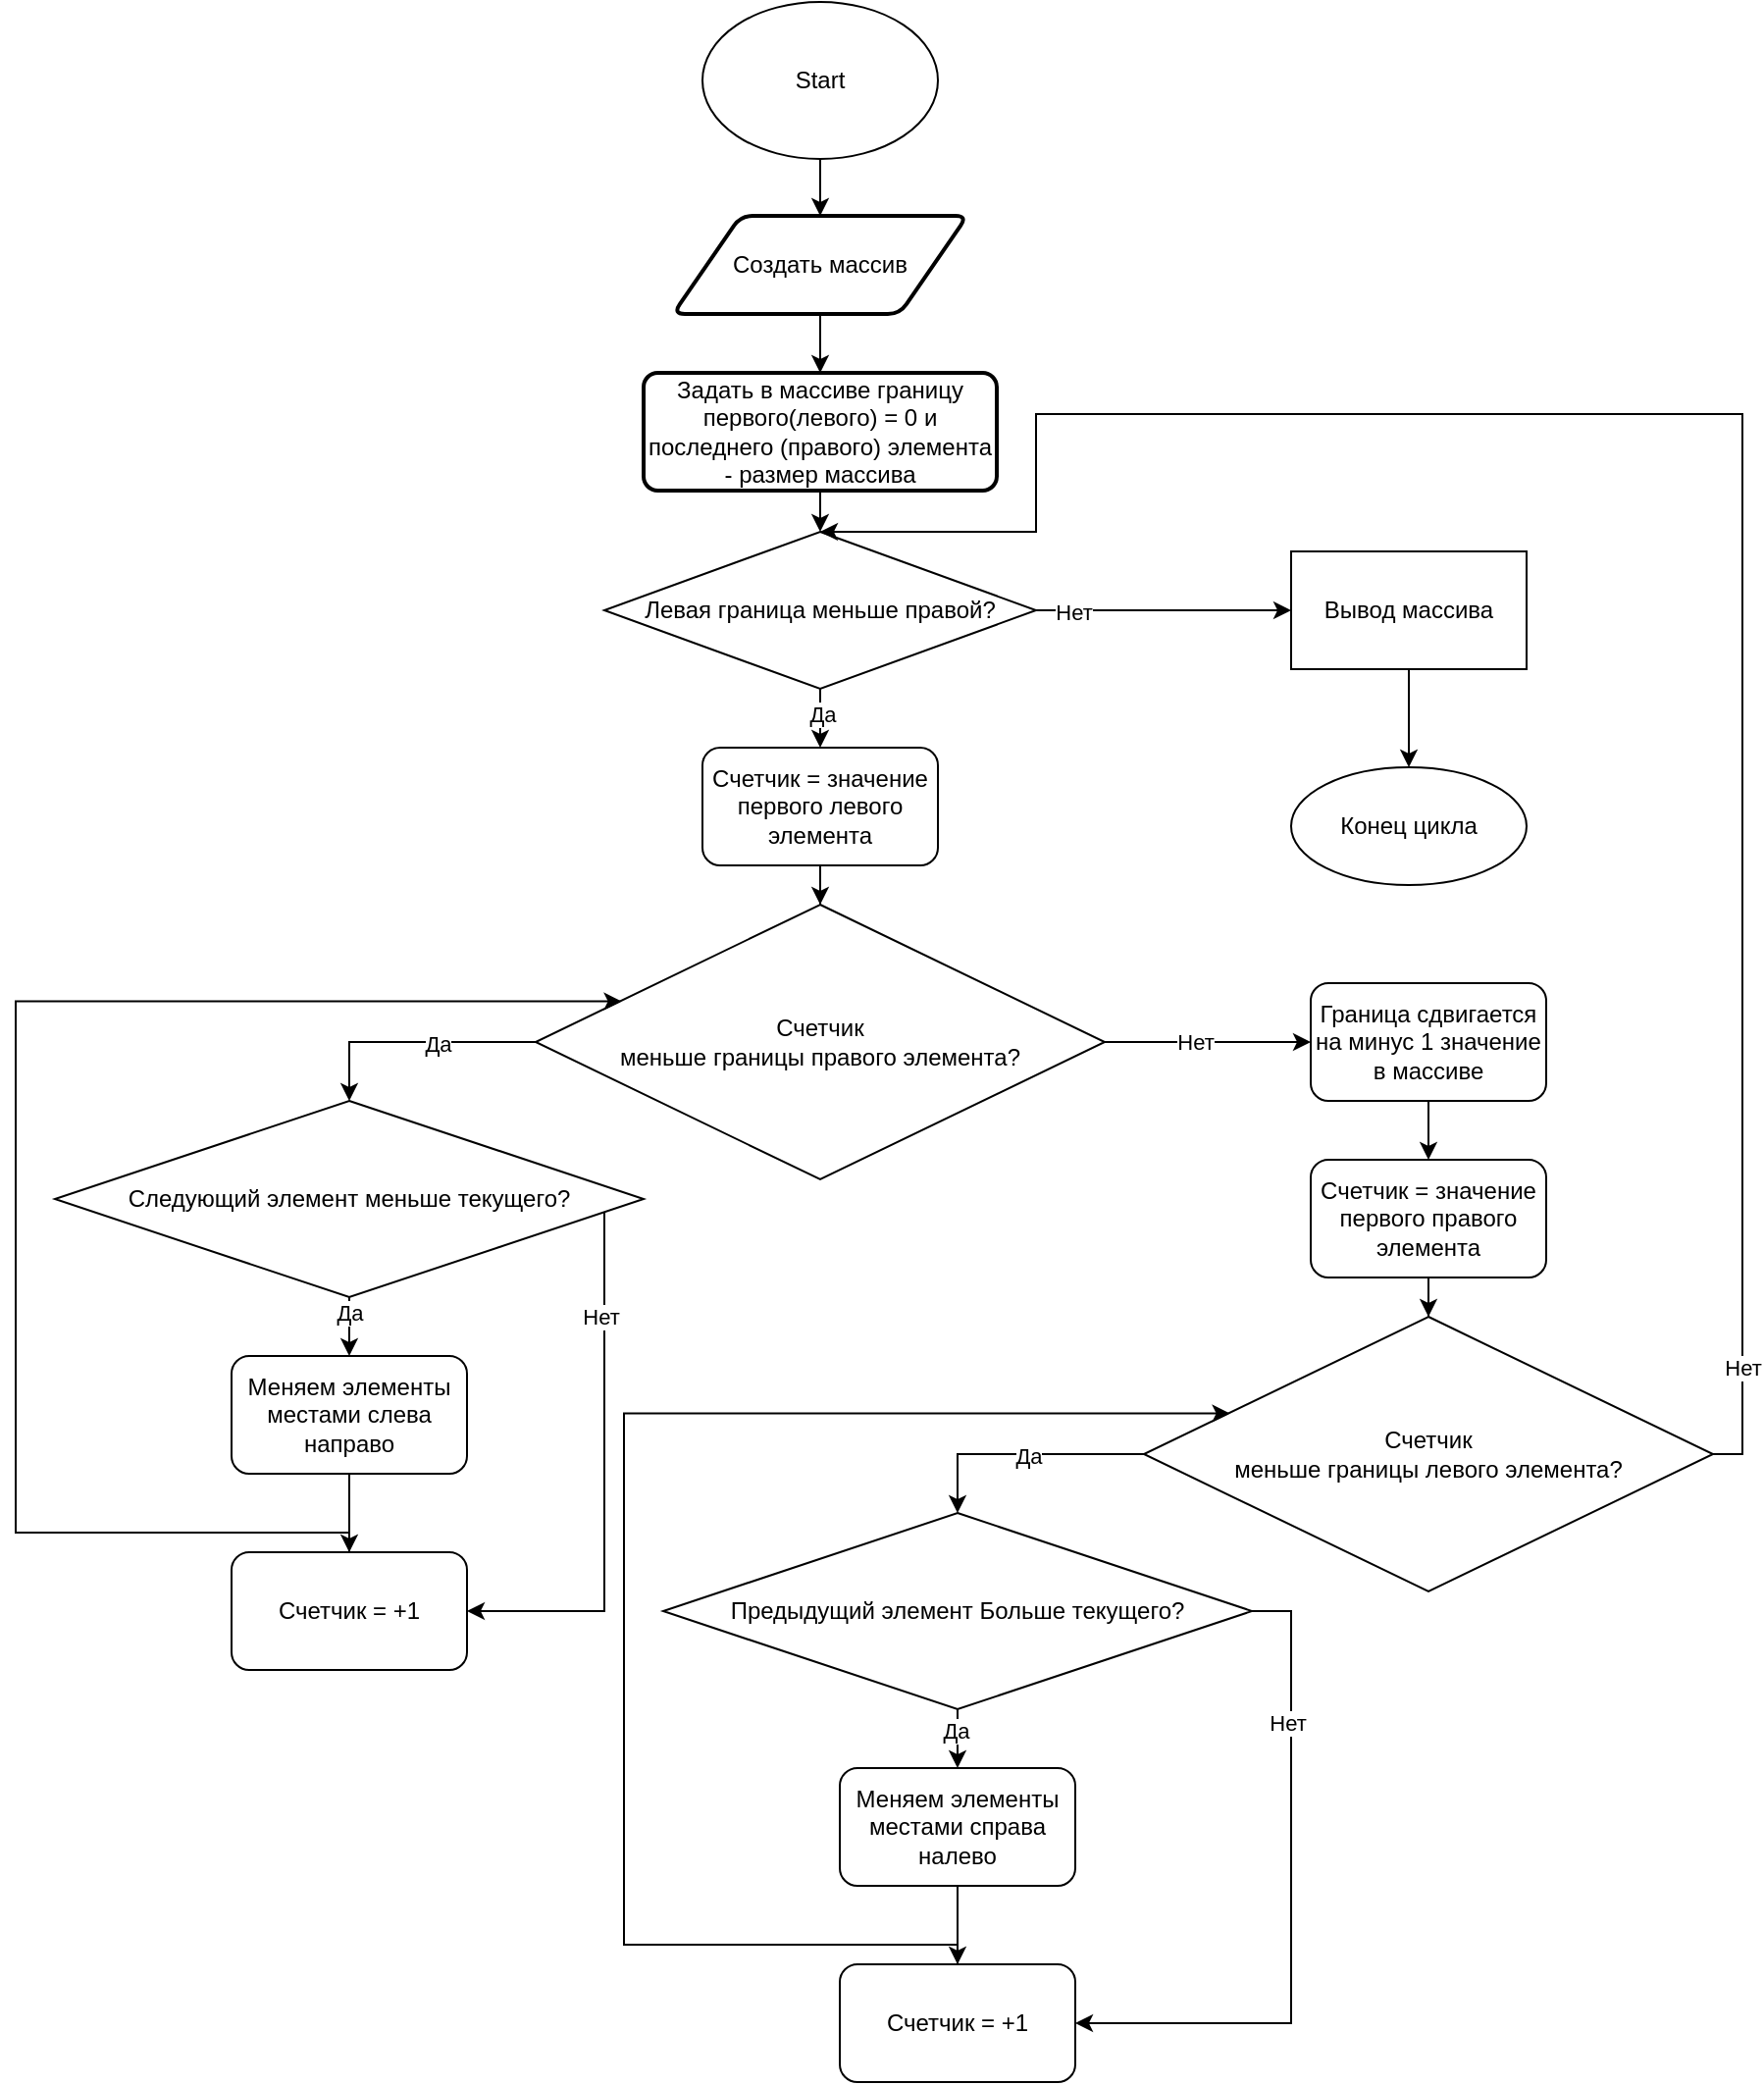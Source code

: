 <mxfile version="20.5.1" type="device"><diagram id="M_04g9YJEH3s7fBLm-4U" name="Страница 1"><mxGraphModel dx="1903" dy="2789" grid="1" gridSize="10" guides="1" tooltips="1" connect="1" arrows="1" fold="1" page="1" pageScale="1" pageWidth="827" pageHeight="1169" math="0" shadow="0"><root><mxCell id="0"/><mxCell id="1" parent="0"/><mxCell id="hHwKTycrSnWxtT9z03hj-7" value="" style="edgeStyle=orthogonalEdgeStyle;rounded=0;orthogonalLoop=1;jettySize=auto;html=1;startArrow=none;" edge="1" parent="1" source="hHwKTycrSnWxtT9z03hj-3" target="hHwKTycrSnWxtT9z03hj-4"><mxGeometry relative="1" as="geometry"/></mxCell><mxCell id="hHwKTycrSnWxtT9z03hj-12" value="" style="edgeStyle=orthogonalEdgeStyle;rounded=0;orthogonalLoop=1;jettySize=auto;html=1;entryX=0.5;entryY=0;entryDx=0;entryDy=0;" edge="1" parent="1" source="hHwKTycrSnWxtT9z03hj-1" target="hHwKTycrSnWxtT9z03hj-3"><mxGeometry relative="1" as="geometry"><mxPoint x="390" y="-1009" as="targetPoint"/></mxGeometry></mxCell><mxCell id="hHwKTycrSnWxtT9z03hj-1" value="Start" style="ellipse;whiteSpace=wrap;html=1;" vertex="1" parent="1"><mxGeometry x="330" y="-1230" width="120" height="80" as="geometry"/></mxCell><mxCell id="hHwKTycrSnWxtT9z03hj-37" style="edgeStyle=orthogonalEdgeStyle;rounded=0;orthogonalLoop=1;jettySize=auto;html=1;" edge="1" parent="1" source="hHwKTycrSnWxtT9z03hj-4" target="hHwKTycrSnWxtT9z03hj-33"><mxGeometry relative="1" as="geometry"/></mxCell><mxCell id="hHwKTycrSnWxtT9z03hj-4" value="Задать в массиве границу первого(левого) = 0 и последнего (правого) элемента - размер массива" style="whiteSpace=wrap;html=1;strokeWidth=2;rounded=1;arcSize=12;" vertex="1" parent="1"><mxGeometry x="300" y="-1041" width="180" height="60" as="geometry"/></mxCell><mxCell id="hHwKTycrSnWxtT9z03hj-3" value="Создать массив" style="shape=parallelogram;html=1;strokeWidth=2;perimeter=parallelogramPerimeter;whiteSpace=wrap;rounded=1;arcSize=12;size=0.23;" vertex="1" parent="1"><mxGeometry x="315" y="-1121" width="150" height="50" as="geometry"/></mxCell><mxCell id="hHwKTycrSnWxtT9z03hj-24" value="" style="edgeStyle=orthogonalEdgeStyle;rounded=0;orthogonalLoop=1;jettySize=auto;html=1;" edge="1" parent="1" source="hHwKTycrSnWxtT9z03hj-13" target="hHwKTycrSnWxtT9z03hj-23"><mxGeometry relative="1" as="geometry"/></mxCell><mxCell id="hHwKTycrSnWxtT9z03hj-68" value="Нет" style="edgeLabel;html=1;align=center;verticalAlign=middle;resizable=0;points=[];" vertex="1" connectable="0" parent="hHwKTycrSnWxtT9z03hj-24"><mxGeometry x="0.248" y="-4" relative="1" as="geometry"><mxPoint x="-20" y="-4" as="offset"/></mxGeometry></mxCell><mxCell id="hHwKTycrSnWxtT9z03hj-47" style="edgeStyle=orthogonalEdgeStyle;rounded=0;orthogonalLoop=1;jettySize=auto;html=1;" edge="1" parent="1" source="hHwKTycrSnWxtT9z03hj-13" target="hHwKTycrSnWxtT9z03hj-44"><mxGeometry relative="1" as="geometry"><Array as="points"><mxPoint x="190" y="-700"/><mxPoint x="190" y="-700"/></Array></mxGeometry></mxCell><mxCell id="hHwKTycrSnWxtT9z03hj-67" value="Да" style="edgeLabel;html=1;align=center;verticalAlign=middle;resizable=0;points=[];" vertex="1" connectable="0" parent="hHwKTycrSnWxtT9z03hj-47"><mxGeometry x="-0.202" y="1" relative="1" as="geometry"><mxPoint as="offset"/></mxGeometry></mxCell><mxCell id="hHwKTycrSnWxtT9z03hj-13" value="Счетчик&lt;br&gt;меньше границы правого элемента?" style="rhombus;whiteSpace=wrap;html=1;" vertex="1" parent="1"><mxGeometry x="245" y="-770" width="290" height="140" as="geometry"/></mxCell><mxCell id="hHwKTycrSnWxtT9z03hj-30" value="" style="edgeStyle=orthogonalEdgeStyle;rounded=0;orthogonalLoop=1;jettySize=auto;html=1;" edge="1" parent="1" source="hHwKTycrSnWxtT9z03hj-21" target="hHwKTycrSnWxtT9z03hj-29"><mxGeometry relative="1" as="geometry"/></mxCell><mxCell id="hHwKTycrSnWxtT9z03hj-21" value="Меняем элементы местами слева направо" style="rounded=1;whiteSpace=wrap;html=1;" vertex="1" parent="1"><mxGeometry x="90" y="-540" width="120" height="60" as="geometry"/></mxCell><mxCell id="hHwKTycrSnWxtT9z03hj-41" value="" style="edgeStyle=orthogonalEdgeStyle;rounded=0;orthogonalLoop=1;jettySize=auto;html=1;" edge="1" parent="1" source="hHwKTycrSnWxtT9z03hj-23" target="hHwKTycrSnWxtT9z03hj-40"><mxGeometry relative="1" as="geometry"/></mxCell><mxCell id="hHwKTycrSnWxtT9z03hj-23" value="Граница сдвигается на минус 1 значение в массиве" style="rounded=1;whiteSpace=wrap;html=1;" vertex="1" parent="1"><mxGeometry x="640" y="-730" width="120" height="60" as="geometry"/></mxCell><mxCell id="hHwKTycrSnWxtT9z03hj-27" value="" style="edgeStyle=orthogonalEdgeStyle;rounded=0;orthogonalLoop=1;jettySize=auto;html=1;" edge="1" parent="1" source="hHwKTycrSnWxtT9z03hj-26" target="hHwKTycrSnWxtT9z03hj-13"><mxGeometry relative="1" as="geometry"/></mxCell><mxCell id="hHwKTycrSnWxtT9z03hj-26" value="Счетчик = значение первого левого элемента" style="rounded=1;whiteSpace=wrap;html=1;" vertex="1" parent="1"><mxGeometry x="330" y="-850" width="120" height="60" as="geometry"/></mxCell><mxCell id="hHwKTycrSnWxtT9z03hj-46" style="edgeStyle=orthogonalEdgeStyle;rounded=0;orthogonalLoop=1;jettySize=auto;html=1;entryX=0.151;entryY=0.352;entryDx=0;entryDy=0;entryPerimeter=0;" edge="1" parent="1" source="hHwKTycrSnWxtT9z03hj-29" target="hHwKTycrSnWxtT9z03hj-13"><mxGeometry relative="1" as="geometry"><Array as="points"><mxPoint x="-20" y="-450"/><mxPoint x="-20" y="-721"/></Array></mxGeometry></mxCell><mxCell id="hHwKTycrSnWxtT9z03hj-29" value="Счетчик = +1" style="whiteSpace=wrap;html=1;rounded=1;" vertex="1" parent="1"><mxGeometry x="90" y="-440" width="120" height="60" as="geometry"/></mxCell><mxCell id="hHwKTycrSnWxtT9z03hj-61" value="" style="edgeStyle=orthogonalEdgeStyle;rounded=0;orthogonalLoop=1;jettySize=auto;html=1;" edge="1" parent="1" source="hHwKTycrSnWxtT9z03hj-33" target="hHwKTycrSnWxtT9z03hj-60"><mxGeometry relative="1" as="geometry"/></mxCell><mxCell id="hHwKTycrSnWxtT9z03hj-66" value="Нет" style="edgeLabel;html=1;align=center;verticalAlign=middle;resizable=0;points=[];" vertex="1" connectable="0" parent="hHwKTycrSnWxtT9z03hj-61"><mxGeometry x="-0.733" y="-1" relative="1" as="geometry"><mxPoint x="1" as="offset"/></mxGeometry></mxCell><mxCell id="hHwKTycrSnWxtT9z03hj-64" value="" style="edgeStyle=orthogonalEdgeStyle;rounded=0;orthogonalLoop=1;jettySize=auto;html=1;" edge="1" parent="1" source="hHwKTycrSnWxtT9z03hj-33" target="hHwKTycrSnWxtT9z03hj-26"><mxGeometry relative="1" as="geometry"><Array as="points"><mxPoint x="390" y="-870"/><mxPoint x="390" y="-870"/></Array></mxGeometry></mxCell><mxCell id="hHwKTycrSnWxtT9z03hj-65" value="Да" style="edgeLabel;html=1;align=center;verticalAlign=middle;resizable=0;points=[];" vertex="1" connectable="0" parent="hHwKTycrSnWxtT9z03hj-64"><mxGeometry x="-0.159" y="1" relative="1" as="geometry"><mxPoint as="offset"/></mxGeometry></mxCell><mxCell id="hHwKTycrSnWxtT9z03hj-33" value="Левая граница меньше правой?" style="rhombus;whiteSpace=wrap;html=1;" vertex="1" parent="1"><mxGeometry x="280" y="-960" width="220" height="80" as="geometry"/></mxCell><mxCell id="hHwKTycrSnWxtT9z03hj-58" style="edgeStyle=orthogonalEdgeStyle;rounded=0;orthogonalLoop=1;jettySize=auto;html=1;" edge="1" parent="1" source="hHwKTycrSnWxtT9z03hj-40" target="hHwKTycrSnWxtT9z03hj-50"><mxGeometry relative="1" as="geometry"/></mxCell><mxCell id="hHwKTycrSnWxtT9z03hj-40" value="Счетчик = значение первого правого элемента" style="rounded=1;whiteSpace=wrap;html=1;" vertex="1" parent="1"><mxGeometry x="640" y="-640" width="120" height="60" as="geometry"/></mxCell><mxCell id="hHwKTycrSnWxtT9z03hj-45" value="" style="edgeStyle=orthogonalEdgeStyle;rounded=0;orthogonalLoop=1;jettySize=auto;html=1;" edge="1" parent="1" source="hHwKTycrSnWxtT9z03hj-44" target="hHwKTycrSnWxtT9z03hj-21"><mxGeometry relative="1" as="geometry"><Array as="points"><mxPoint x="150" y="-560"/><mxPoint x="150" y="-560"/></Array></mxGeometry></mxCell><mxCell id="hHwKTycrSnWxtT9z03hj-70" value="Да" style="edgeLabel;html=1;align=center;verticalAlign=middle;resizable=0;points=[];" vertex="1" connectable="0" parent="hHwKTycrSnWxtT9z03hj-45"><mxGeometry x="-0.456" relative="1" as="geometry"><mxPoint as="offset"/></mxGeometry></mxCell><mxCell id="hHwKTycrSnWxtT9z03hj-76" style="edgeStyle=orthogonalEdgeStyle;rounded=0;orthogonalLoop=1;jettySize=auto;html=1;entryX=1;entryY=0.5;entryDx=0;entryDy=0;" edge="1" parent="1" source="hHwKTycrSnWxtT9z03hj-44" target="hHwKTycrSnWxtT9z03hj-29"><mxGeometry relative="1" as="geometry"><Array as="points"><mxPoint x="280" y="-410"/></Array></mxGeometry></mxCell><mxCell id="hHwKTycrSnWxtT9z03hj-78" value="Нет" style="edgeLabel;html=1;align=center;verticalAlign=middle;resizable=0;points=[];" vertex="1" connectable="0" parent="hHwKTycrSnWxtT9z03hj-76"><mxGeometry x="-0.609" y="-2" relative="1" as="geometry"><mxPoint as="offset"/></mxGeometry></mxCell><mxCell id="hHwKTycrSnWxtT9z03hj-44" value="Следующий элемент меньше текущего?" style="rhombus;whiteSpace=wrap;html=1;" vertex="1" parent="1"><mxGeometry y="-670" width="300" height="100" as="geometry"/></mxCell><mxCell id="hHwKTycrSnWxtT9z03hj-49" style="edgeStyle=orthogonalEdgeStyle;rounded=0;orthogonalLoop=1;jettySize=auto;html=1;" edge="1" parent="1" source="hHwKTycrSnWxtT9z03hj-50" target="hHwKTycrSnWxtT9z03hj-57"><mxGeometry relative="1" as="geometry"><Array as="points"><mxPoint x="500" y="-490"/><mxPoint x="500" y="-490"/></Array></mxGeometry></mxCell><mxCell id="hHwKTycrSnWxtT9z03hj-72" value="Да" style="edgeLabel;html=1;align=center;verticalAlign=middle;resizable=0;points=[];" vertex="1" connectable="0" parent="hHwKTycrSnWxtT9z03hj-49"><mxGeometry x="-0.049" y="1" relative="1" as="geometry"><mxPoint as="offset"/></mxGeometry></mxCell><mxCell id="hHwKTycrSnWxtT9z03hj-59" style="edgeStyle=orthogonalEdgeStyle;rounded=0;orthogonalLoop=1;jettySize=auto;html=1;entryX=0.5;entryY=0;entryDx=0;entryDy=0;" edge="1" parent="1" source="hHwKTycrSnWxtT9z03hj-50" target="hHwKTycrSnWxtT9z03hj-33"><mxGeometry relative="1" as="geometry"><Array as="points"><mxPoint x="860" y="-490"/><mxPoint x="860" y="-1020"/><mxPoint x="500" y="-1020"/><mxPoint x="500" y="-960"/></Array></mxGeometry></mxCell><mxCell id="hHwKTycrSnWxtT9z03hj-71" value="Нет" style="edgeLabel;html=1;align=center;verticalAlign=middle;resizable=0;points=[];" vertex="1" connectable="0" parent="hHwKTycrSnWxtT9z03hj-59"><mxGeometry x="-0.89" relative="1" as="geometry"><mxPoint as="offset"/></mxGeometry></mxCell><mxCell id="hHwKTycrSnWxtT9z03hj-50" value="Счетчик&lt;br&gt;меньше границы левого элемента?" style="rhombus;whiteSpace=wrap;html=1;" vertex="1" parent="1"><mxGeometry x="555" y="-560" width="290" height="140" as="geometry"/></mxCell><mxCell id="hHwKTycrSnWxtT9z03hj-51" value="" style="edgeStyle=orthogonalEdgeStyle;rounded=0;orthogonalLoop=1;jettySize=auto;html=1;" edge="1" parent="1" source="hHwKTycrSnWxtT9z03hj-52" target="hHwKTycrSnWxtT9z03hj-54"><mxGeometry relative="1" as="geometry"/></mxCell><mxCell id="hHwKTycrSnWxtT9z03hj-52" value="Меняем элементы местами справа налево" style="rounded=1;whiteSpace=wrap;html=1;" vertex="1" parent="1"><mxGeometry x="400" y="-330" width="120" height="60" as="geometry"/></mxCell><mxCell id="hHwKTycrSnWxtT9z03hj-53" style="edgeStyle=orthogonalEdgeStyle;rounded=0;orthogonalLoop=1;jettySize=auto;html=1;entryX=0.151;entryY=0.352;entryDx=0;entryDy=0;entryPerimeter=0;" edge="1" parent="1" source="hHwKTycrSnWxtT9z03hj-54" target="hHwKTycrSnWxtT9z03hj-50"><mxGeometry relative="1" as="geometry"><Array as="points"><mxPoint x="290" y="-240"/><mxPoint x="290" y="-511"/></Array></mxGeometry></mxCell><mxCell id="hHwKTycrSnWxtT9z03hj-54" value="Счетчик = +1" style="whiteSpace=wrap;html=1;rounded=1;" vertex="1" parent="1"><mxGeometry x="400" y="-230" width="120" height="60" as="geometry"/></mxCell><mxCell id="hHwKTycrSnWxtT9z03hj-55" value="" style="edgeStyle=orthogonalEdgeStyle;rounded=0;orthogonalLoop=1;jettySize=auto;html=1;" edge="1" parent="1" source="hHwKTycrSnWxtT9z03hj-57" target="hHwKTycrSnWxtT9z03hj-52"><mxGeometry relative="1" as="geometry"><Array as="points"><mxPoint x="460" y="-352"/><mxPoint x="460" y="-352"/></Array></mxGeometry></mxCell><mxCell id="hHwKTycrSnWxtT9z03hj-74" value="Да" style="edgeLabel;html=1;align=center;verticalAlign=middle;resizable=0;points=[];" vertex="1" connectable="0" parent="hHwKTycrSnWxtT9z03hj-55"><mxGeometry x="-0.291" y="-1" relative="1" as="geometry"><mxPoint as="offset"/></mxGeometry></mxCell><mxCell id="hHwKTycrSnWxtT9z03hj-79" style="edgeStyle=orthogonalEdgeStyle;rounded=0;orthogonalLoop=1;jettySize=auto;html=1;entryX=1;entryY=0.5;entryDx=0;entryDy=0;" edge="1" parent="1" source="hHwKTycrSnWxtT9z03hj-57" target="hHwKTycrSnWxtT9z03hj-54"><mxGeometry relative="1" as="geometry"><Array as="points"><mxPoint x="630" y="-410"/><mxPoint x="630" y="-200"/></Array></mxGeometry></mxCell><mxCell id="hHwKTycrSnWxtT9z03hj-80" value="Нет" style="edgeLabel;html=1;align=center;verticalAlign=middle;resizable=0;points=[];" vertex="1" connectable="0" parent="hHwKTycrSnWxtT9z03hj-79"><mxGeometry x="-0.547" y="-2" relative="1" as="geometry"><mxPoint as="offset"/></mxGeometry></mxCell><mxCell id="hHwKTycrSnWxtT9z03hj-57" value="Предыдущий элемент Больше текущего?" style="rhombus;whiteSpace=wrap;html=1;" vertex="1" parent="1"><mxGeometry x="310" y="-460" width="300" height="100" as="geometry"/></mxCell><mxCell id="hHwKTycrSnWxtT9z03hj-63" value="" style="edgeStyle=orthogonalEdgeStyle;rounded=0;orthogonalLoop=1;jettySize=auto;html=1;" edge="1" parent="1" source="hHwKTycrSnWxtT9z03hj-60" target="hHwKTycrSnWxtT9z03hj-62"><mxGeometry relative="1" as="geometry"/></mxCell><mxCell id="hHwKTycrSnWxtT9z03hj-60" value="Вывод массива" style="whiteSpace=wrap;html=1;" vertex="1" parent="1"><mxGeometry x="630" y="-950" width="120" height="60" as="geometry"/></mxCell><mxCell id="hHwKTycrSnWxtT9z03hj-62" value="Конец цикла" style="ellipse;whiteSpace=wrap;html=1;" vertex="1" parent="1"><mxGeometry x="630" y="-840" width="120" height="60" as="geometry"/></mxCell></root></mxGraphModel></diagram></mxfile>